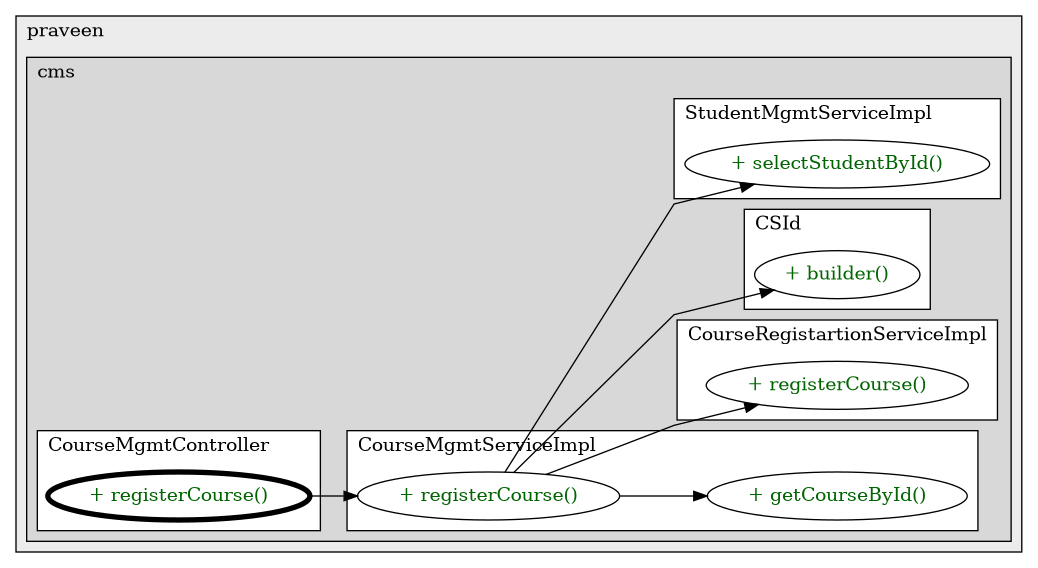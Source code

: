 @startuml

/' diagram meta data start
config=CallConfiguration;
{
  "rootMethod": "s.praveen.cms.controller.CourseMgmtController#registerCourse(long,long)",
  "projectClassification": {
    "searchMode": "OpenProject", // OpenProject, AllProjects
    "includedProjects": "",
    "pathEndKeywords": "*.impl",
    "isClientPath": "",
    "isClientName": "",
    "isTestPath": "",
    "isTestName": "",
    "isMappingPath": "",
    "isMappingName": "",
    "isDataAccessPath": "",
    "isDataAccessName": "",
    "isDataStructurePath": "",
    "isDataStructureName": "",
    "isInterfaceStructuresPath": "",
    "isInterfaceStructuresName": "",
    "isEntryPointPath": "",
    "isEntryPointName": "",
    "treatFinalFieldsAsMandatory": false
  },
  "graphRestriction": {
    "classPackageExcludeFilter": "",
    "classPackageIncludeFilter": "",
    "classNameExcludeFilter": "",
    "classNameIncludeFilter": "",
    "methodNameExcludeFilter": "",
    "methodNameIncludeFilter": "",
    "removeByInheritance": "", // inheritance/annotation based filtering is done in a second step
    "removeByAnnotation": "",
    "removeByClassPackage": "", // cleanup the graph after inheritance/annotation based filtering is done
    "removeByClassName": "",
    "cutMappings": false,
    "cutEnum": true,
    "cutTests": true,
    "cutClient": true,
    "cutDataAccess": true,
    "cutInterfaceStructures": true,
    "cutDataStructures": true,
    "cutGetterAndSetter": true,
    "cutConstructors": true
  },
  "graphTraversal": {
    "forwardDepth": 3,
    "backwardDepth": 3,
    "classPackageExcludeFilter": "",
    "classPackageIncludeFilter": "",
    "classNameExcludeFilter": "",
    "classNameIncludeFilter": "",
    "methodNameExcludeFilter": "",
    "methodNameIncludeFilter": "",
    "hideMappings": false,
    "hideDataStructures": false,
    "hidePrivateMethods": true,
    "hideInterfaceCalls": true, // indirection: implementation -> interface (is hidden) -> implementation
    "onlyShowApplicationEntryPoints": false, // root node is included
    "useMethodCallsForStructureDiagram": "ForwardOnly" // ForwardOnly, BothDirections, No
  },
  "details": {
    "aggregation": "GroupByClass", // ByClass, GroupByClass, None
    "showMethodParametersTypes": false,
    "showMethodParametersNames": false,
    "showMethodReturnType": false,
    "showPackageLevels": 2,
    "showCallOrder": false,
    "edgeMode": "MethodsOnly", // TypesOnly, MethodsOnly, TypesAndMethods, MethodsAndDirectTypeUsage
    "showDetailedClassStructure": false
  },
  "rootClass": "s.praveen.cms.controller.CourseMgmtController",
  "extensionCallbackMethod": "" // qualified.class.name#methodName - signature: public static String method(String)
}
diagram meta data end '/



digraph g {
    rankdir="LR"
    splines=polyline
    

'nodes 
subgraph cluster_321882441 { 
   	label=praveen
	labeljust=l
	fillcolor="#ececec"
	style=filled
   
   subgraph cluster_1915834990 { 
   	label=cms
	labeljust=l
	fillcolor="#d8d8d8"
	style=filled
   
   subgraph cluster_1503865723 { 
   	label=CourseMgmtServiceImpl
	labeljust=l
	fillcolor=white
	style=filled
   
   CourseMgmtServiceImpl105350576XXXgetCourseById3327612[
	label="+ getCourseById()"
	style=filled
	fillcolor=white
	tooltip="CourseMgmtServiceImpl

&#10;  Gets course by id.&#10; &#10;  @param id the id&#10;  @return the course by id&#10;  @throws EnityNotFoundException the enity not found exception&#10; "
	fontcolor=darkgreen
];

CourseMgmtServiceImpl105350576XXXregisterCourse1860834452[
	label="+ registerCourse()"
	style=filled
	fillcolor=white
	tooltip="CourseMgmtServiceImpl

&#10;  Register course course registration.&#10; &#10;  @param course_id the course id&#10;  @param student_id the student id&#10;  @return the course registration&#10;  @throws EnityNotFoundException the enity not found exception&#10; "
	fontcolor=darkgreen
];
} 

subgraph cluster_189740563 { 
   	label=CourseMgmtController
	labeljust=l
	fillcolor=white
	style=filled
   
   CourseMgmtController1177992531XXXregisterCourse1860834452[
	label="+ registerCourse()"
	style=filled
	fillcolor=white
	tooltip="CourseMgmtController

&#10;  Register course response entity.&#10; &#10;  @param course_id the course id&#10;  @param student_id the student id&#10;  @return the response entity&#10; "
	penwidth=4
	fontcolor=darkgreen
];
} 

subgraph cluster_195806399 { 
   	label=CourseRegistartionServiceImpl
	labeljust=l
	fillcolor=white
	style=filled
   
   CourseRegistartionServiceImpl105350576XXXregisterCourse1961585165[
	label="+ registerCourse()"
	style=filled
	fillcolor=white
	tooltip="CourseRegistartionServiceImpl

&#10;  Register course course registration.&#10; &#10;  @param id the id&#10;  @param course the course&#10;  @param student the student&#10;  @return the course registration&#10; "
	fontcolor=darkgreen
];
} 

subgraph cluster_1980344394 { 
   	label=CSId
	labeljust=l
	fillcolor=white
	style=filled
   
   CSId1994342141XXXbuilder0[
	label="+ builder()"
	style=filled
	fillcolor=white
	tooltip="CSId

null"
	fontcolor=darkgreen
];
} 

subgraph cluster_333075799 { 
   	label=StudentMgmtServiceImpl
	labeljust=l
	fillcolor=white
	style=filled
   
   StudentMgmtServiceImpl105350576XXXselectStudentById3327612[
	label="+ selectStudentById()"
	style=filled
	fillcolor=white
	tooltip="StudentMgmtServiceImpl

&#10;  Select student by id student.&#10; &#10;  @param id the id&#10;  @return the student&#10;  @throws EnityNotFoundException the enity not found exception&#10; "
	fontcolor=darkgreen
];
} 
} 
} 

'edges    
CourseMgmtController1177992531XXXregisterCourse1860834452 -> CourseMgmtServiceImpl105350576XXXregisterCourse1860834452;
CourseMgmtServiceImpl105350576XXXregisterCourse1860834452 -> CSId1994342141XXXbuilder0;
CourseMgmtServiceImpl105350576XXXregisterCourse1860834452 -> CourseMgmtServiceImpl105350576XXXgetCourseById3327612;
CourseMgmtServiceImpl105350576XXXregisterCourse1860834452 -> CourseRegistartionServiceImpl105350576XXXregisterCourse1961585165;
CourseMgmtServiceImpl105350576XXXregisterCourse1860834452 -> StudentMgmtServiceImpl105350576XXXselectStudentById3327612;
    
}
@enduml